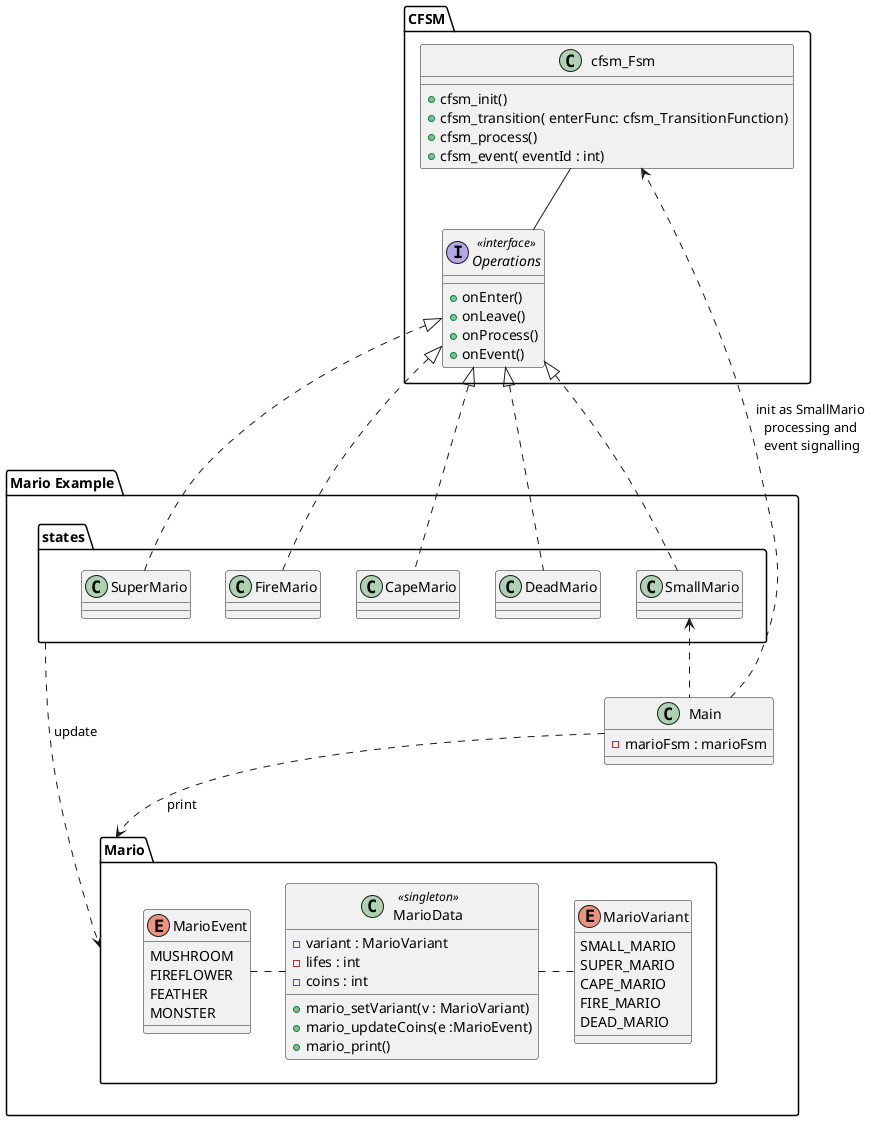 @startuml State Pattern

package "Mario Example" {

    class Main {
        - marioFsm : marioFsm
    }


    package states {
        class SuperMario
        class FireMario
        class CapeMario
        class DeadMario
        class SmallMario
    }

    package Mario {
        enum MarioVariant {
            SMALL_MARIO
            SUPER_MARIO
            CAPE_MARIO
            FIRE_MARIO
            DEAD_MARIO
        }

        enum MarioEvent {
            MUSHROOM
            FIREFLOWER
            FEATHER 
            MONSTER   
        }
        class MarioData  <<singleton>> {
            - variant : MarioVariant
            - lifes : int
            - coins : int
            + mario_setVariant(v : MarioVariant)
            + mario_updateCoins(e :MarioEvent)
            + mario_print()
        }
    }
}

package "CFSM" {
    class cfsm_Fsm  {
        +cfsm_init()
        +cfsm_transition( enterFunc: cfsm_TransitionFunction)
        +cfsm_process()
        +cfsm_event( eventId : int)
    }

    interface Operations <<interface>> {
        +onEnter()
        +onLeave()
        +onProcess()
        +onEvent()
    }
}

cfsm_Fsm --  Operations
SuperMario .u-|> Operations
CapeMario  .u-|> Operations
FireMario  .u-|> Operations
DeadMario  .u-|> Operations
SmallMario .u-|> Operations

states .> Mario : update 

SmallMario <.. Main  
Main ..> cfsm_Fsm : init as SmallMario\nprocessing and\n event signalling 

MarioVariant .l. MarioData
MarioEvent .r. MarioData
Main ..> Mario : print

@enduml